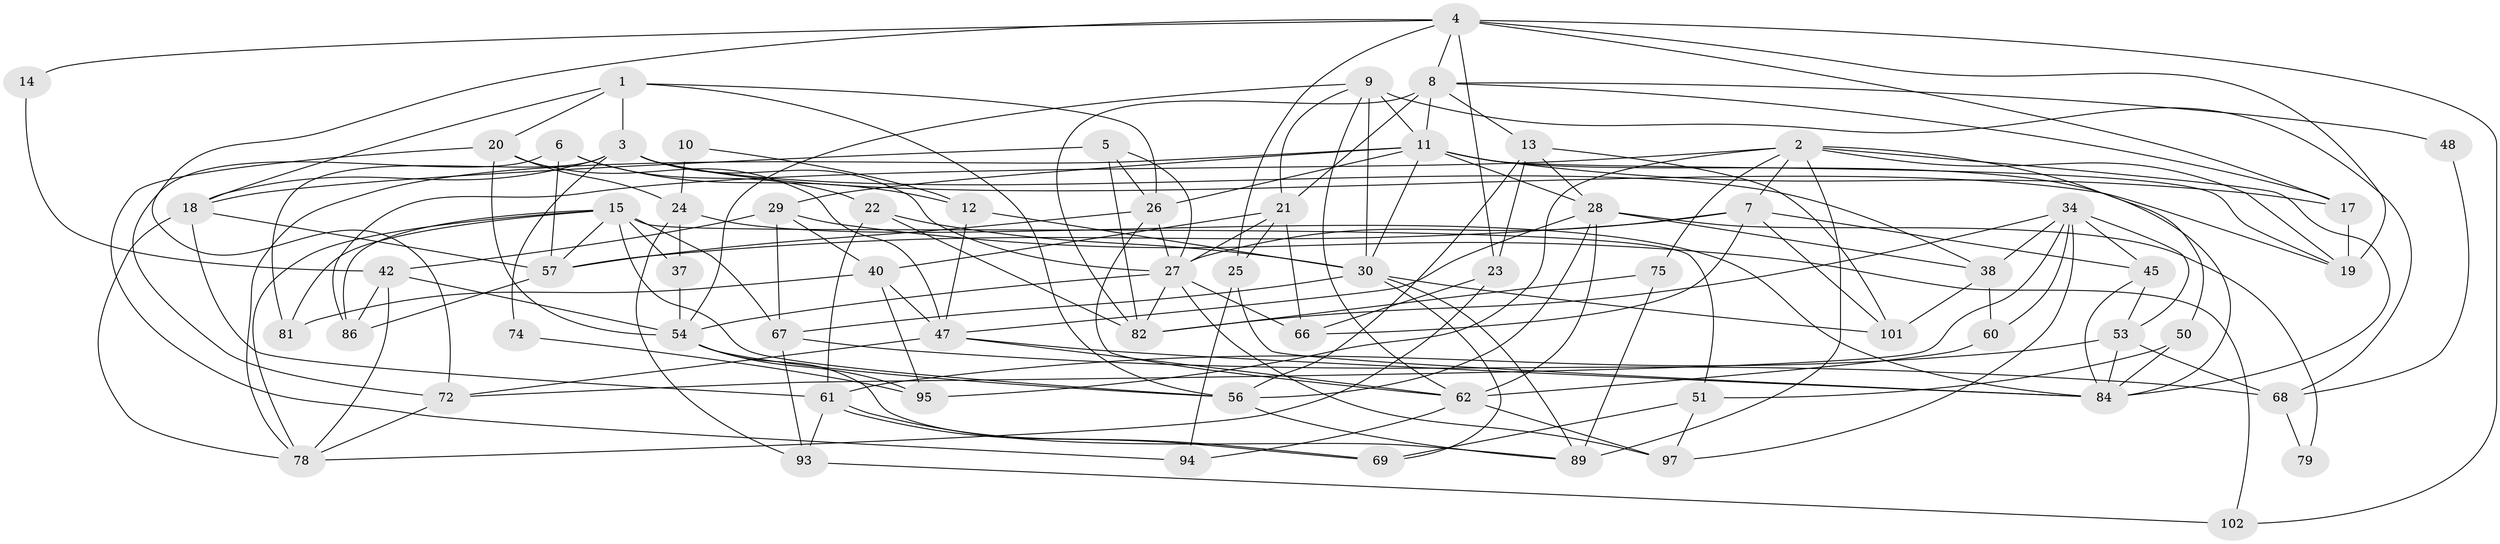 // Generated by graph-tools (version 1.1) at 2025/52/02/27/25 19:52:02]
// undirected, 66 vertices, 167 edges
graph export_dot {
graph [start="1"]
  node [color=gray90,style=filled];
  1 [super="+35"];
  2 [super="+52"];
  3 [super="+33"];
  4 [super="+99"];
  5 [super="+44"];
  6 [super="+58"];
  7 [super="+41"];
  8 [super="+98"];
  9 [super="+16"];
  10;
  11 [super="+103"];
  12 [super="+90"];
  13;
  14;
  15 [super="+85"];
  17 [super="+36"];
  18 [super="+65"];
  19 [super="+39"];
  20 [super="+77"];
  21;
  22;
  23 [super="+63"];
  24 [super="+49"];
  25;
  26 [super="+46"];
  27 [super="+31"];
  28 [super="+32"];
  29 [super="+55"];
  30 [super="+73"];
  34 [super="+43"];
  37;
  38;
  40 [super="+105"];
  42;
  45 [super="+64"];
  47 [super="+104"];
  48;
  50;
  51;
  53;
  54 [super="+83"];
  56 [super="+59"];
  57 [super="+91"];
  60;
  61 [super="+80"];
  62 [super="+88"];
  66 [super="+70"];
  67 [super="+71"];
  68 [super="+76"];
  69;
  72;
  74;
  75;
  78 [super="+92"];
  79;
  81;
  82 [super="+96"];
  84 [super="+87"];
  86 [super="+100"];
  89;
  93;
  94;
  95;
  97;
  101;
  102;
  1 -- 20;
  1 -- 26;
  1 -- 3;
  1 -- 56;
  1 -- 18;
  2 -- 89;
  2 -- 50;
  2 -- 86;
  2 -- 75;
  2 -- 95;
  2 -- 84;
  2 -- 19;
  2 -- 7;
  3 -- 74;
  3 -- 81;
  3 -- 18;
  3 -- 38;
  3 -- 27;
  3 -- 19;
  4 -- 23;
  4 -- 8;
  4 -- 14;
  4 -- 19;
  4 -- 102;
  4 -- 72;
  4 -- 25;
  4 -- 17;
  5 -- 18;
  5 -- 82;
  5 -- 27;
  5 -- 26;
  6 -- 72;
  6 -- 57;
  6 -- 12;
  6 -- 22;
  7 -- 27;
  7 -- 101;
  7 -- 66;
  7 -- 45;
  7 -- 57;
  8 -- 21;
  8 -- 82;
  8 -- 17;
  8 -- 48;
  8 -- 13;
  8 -- 11;
  9 -- 11;
  9 -- 68 [weight=2];
  9 -- 21;
  9 -- 54;
  9 -- 62;
  9 -- 30;
  10 -- 24;
  10 -- 12;
  11 -- 26;
  11 -- 78;
  11 -- 29;
  11 -- 17;
  11 -- 19;
  11 -- 84;
  11 -- 28;
  11 -- 30;
  12 -- 30;
  12 -- 47;
  13 -- 101;
  13 -- 56;
  13 -- 28;
  13 -- 23;
  14 -- 42;
  15 -- 57;
  15 -- 51;
  15 -- 81;
  15 -- 67;
  15 -- 37;
  15 -- 78;
  15 -- 56;
  15 -- 86;
  17 -- 19;
  18 -- 78;
  18 -- 61;
  18 -- 57;
  20 -- 24;
  20 -- 94;
  20 -- 47;
  20 -- 54;
  21 -- 66;
  21 -- 25;
  21 -- 40;
  21 -- 27;
  22 -- 82;
  22 -- 61;
  22 -- 30;
  23 -- 78;
  23 -- 66;
  24 -- 93;
  24 -- 37 [weight=2];
  24 -- 84;
  25 -- 94;
  25 -- 84;
  26 -- 57;
  26 -- 27;
  26 -- 62;
  27 -- 97;
  27 -- 66 [weight=2];
  27 -- 82;
  27 -- 54;
  28 -- 38;
  28 -- 47;
  28 -- 79;
  28 -- 62;
  28 -- 56;
  29 -- 102;
  29 -- 42;
  29 -- 40;
  29 -- 67;
  30 -- 69;
  30 -- 89;
  30 -- 67;
  30 -- 101;
  34 -- 72;
  34 -- 97;
  34 -- 53;
  34 -- 38;
  34 -- 60;
  34 -- 45;
  34 -- 82;
  37 -- 54;
  38 -- 60;
  38 -- 101;
  40 -- 81;
  40 -- 95;
  40 -- 47;
  42 -- 54;
  42 -- 86;
  42 -- 78;
  45 -- 53;
  45 -- 84;
  47 -- 84;
  47 -- 72;
  47 -- 62;
  48 -- 68;
  50 -- 51;
  50 -- 84;
  51 -- 69;
  51 -- 97;
  53 -- 68;
  53 -- 61;
  53 -- 84;
  54 -- 89;
  54 -- 95;
  54 -- 56;
  56 -- 89;
  57 -- 86;
  60 -- 62;
  61 -- 69;
  61 -- 69;
  61 -- 93;
  62 -- 97;
  62 -- 94;
  67 -- 68;
  67 -- 93;
  68 -- 79;
  72 -- 78;
  74 -- 95;
  75 -- 89;
  75 -- 82;
  93 -- 102;
}
